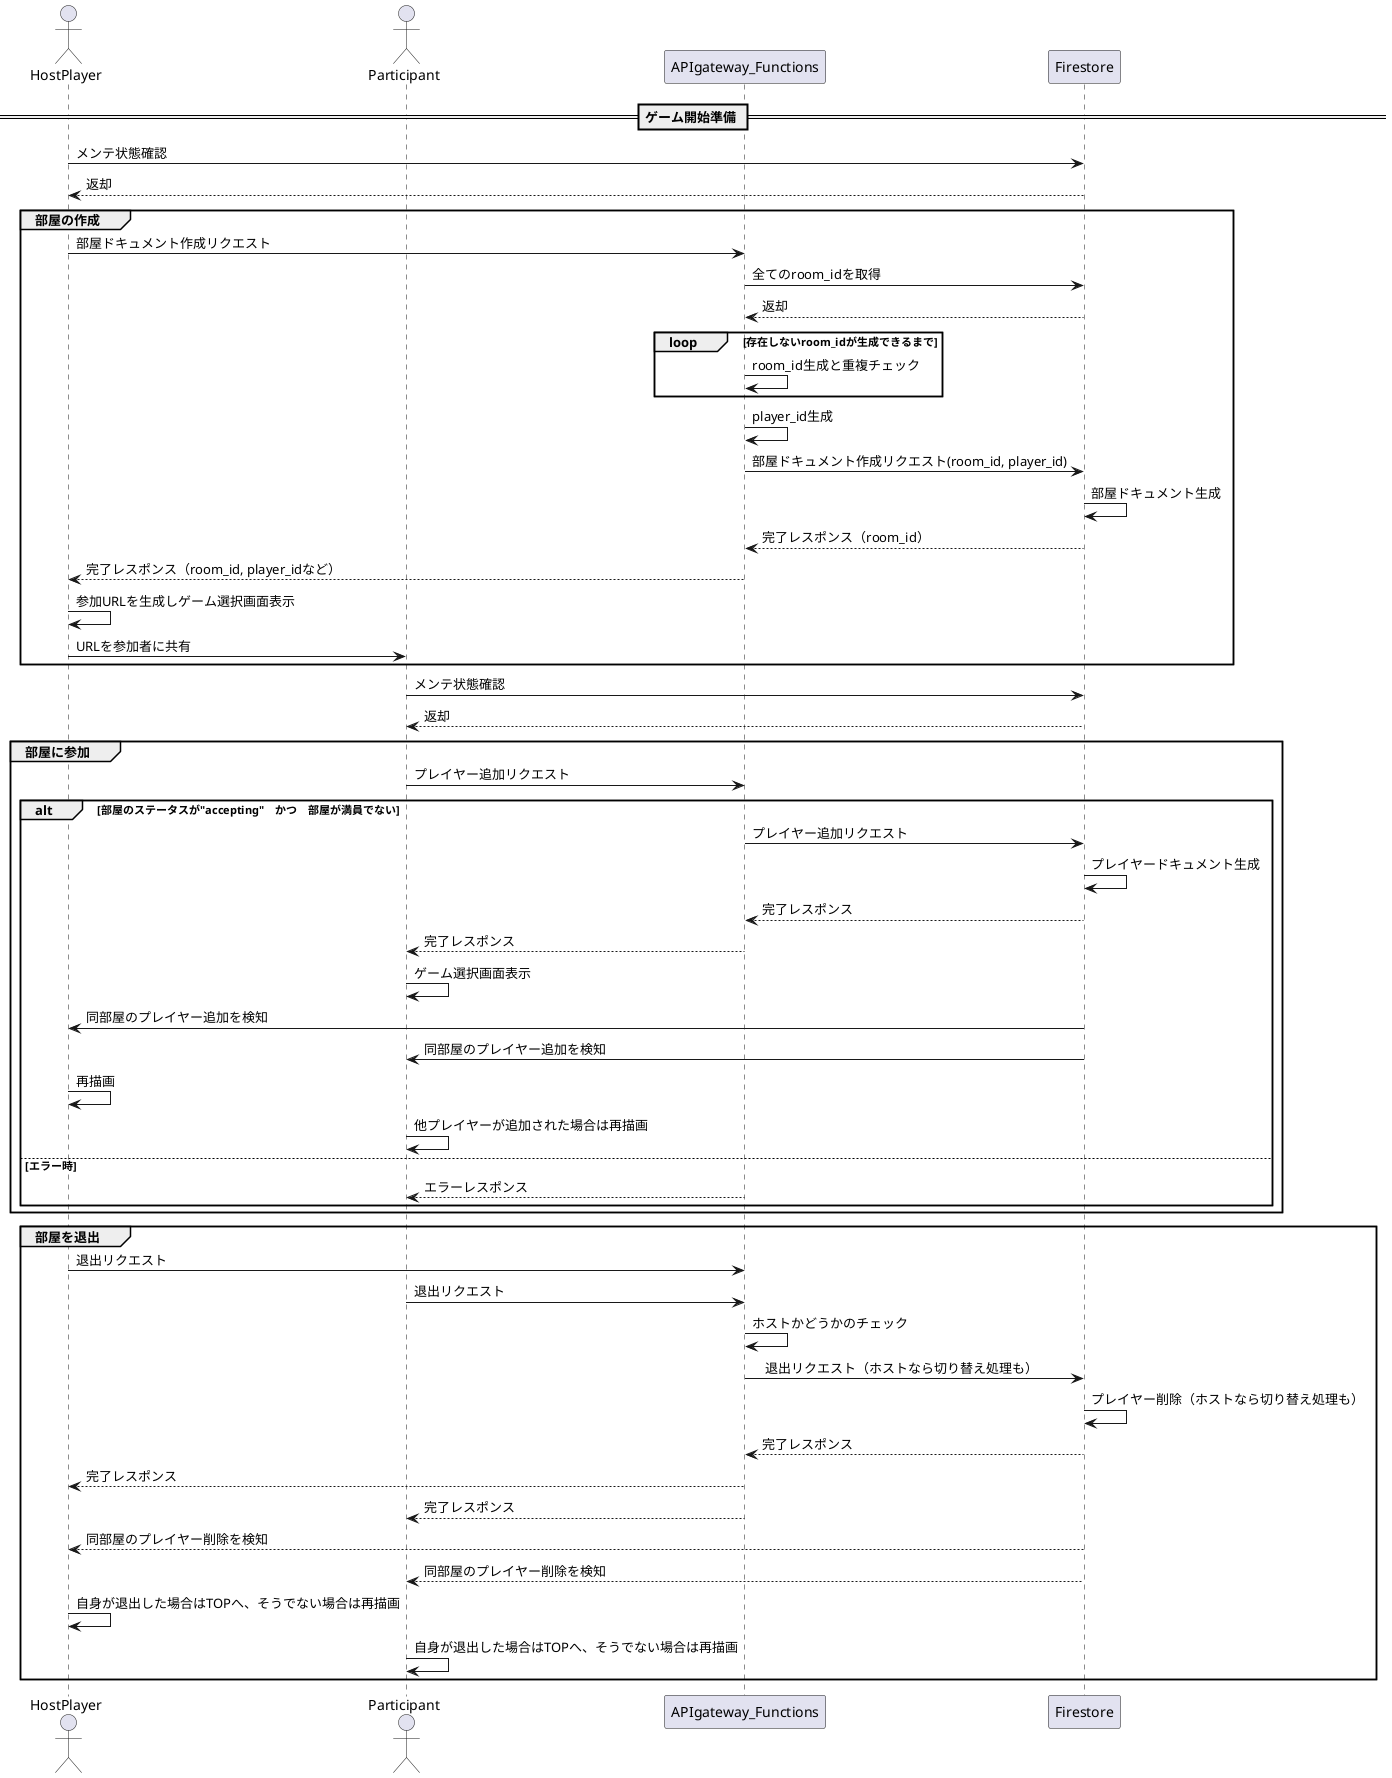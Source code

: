 @startuml

actor HostPlayer
actor Participant

participant APIgateway_Functions
participant Firestore

== ゲーム開始準備 ==
HostPlayer -> Firestore: メンテ状態確認
HostPlayer <-- Firestore: 返却

group 部屋の作成
HostPlayer -> APIgateway_Functions: 部屋ドキュメント作成リクエスト
APIgateway_Functions -> Firestore: 全てのroom_idを取得
APIgateway_Functions <-- Firestore: 返却
loop 存在しないroom_idが生成できるまで
APIgateway_Functions -> APIgateway_Functions: room_id生成と重複チェック
end
APIgateway_Functions -> APIgateway_Functions: player_id生成
APIgateway_Functions -> Firestore: 部屋ドキュメント作成リクエスト(room_id, player_id)
Firestore -> Firestore: 部屋ドキュメント生成
APIgateway_Functions <-- Firestore: 完了レスポンス（room_id）
HostPlayer <-- APIgateway_Functions: 完了レスポンス（room_id, player_idなど）
HostPlayer -> HostPlayer: 参加URLを生成しゲーム選択画面表示
HostPlayer -> Participant: URLを参加者に共有
end

Participant -> Firestore: メンテ状態確認
Participant <-- Firestore: 返却

group 部屋に参加
    Participant -> APIgateway_Functions: プレイヤー追加リクエスト
alt 部屋のステータスが"accepting"　かつ　部屋が満員でない
    APIgateway_Functions -> Firestore: プレイヤー追加リクエスト
    Firestore -> Firestore: プレイヤードキュメント生成
    APIgateway_Functions <-- Firestore: 完了レスポンス
    Participant <-- APIgateway_Functions: 完了レスポンス
    Participant -> Participant: ゲーム選択画面表示
    HostPlayer <- Firestore: 同部屋のプレイヤー追加を検知
    Participant <- Firestore: 同部屋のプレイヤー追加を検知
    HostPlayer -> HostPlayer: 再描画
    Participant -> Participant: 他プレイヤーが追加された場合は再描画
else エラー時
    Participant <-- APIgateway_Functions: エラーレスポンス
end
end

group 部屋を退出
    HostPlayer -> APIgateway_Functions: 退出リクエスト
    Participant -> APIgateway_Functions: 退出リクエスト
    APIgateway_Functions -> APIgateway_Functions: ホストかどうかのチェック
    APIgateway_Functions -> Firestore:　退出リクエスト（ホストなら切り替え処理も）
    Firestore -> Firestore: プレイヤー削除（ホストなら切り替え処理も）
    APIgateway_Functions <-- Firestore: 完了レスポンス
    HostPlayer <-- APIgateway_Functions: 完了レスポンス
    Participant <-- APIgateway_Functions: 完了レスポンス
    HostPlayer <-- Firestore: 同部屋のプレイヤー削除を検知
    Participant <-- Firestore: 同部屋のプレイヤー削除を検知
    HostPlayer -> HostPlayer: 自身が退出した場合はTOPへ、そうでない場合は再描画
    Participant -> Participant: 自身が退出した場合はTOPへ、そうでない場合は再描画
end

@enduml